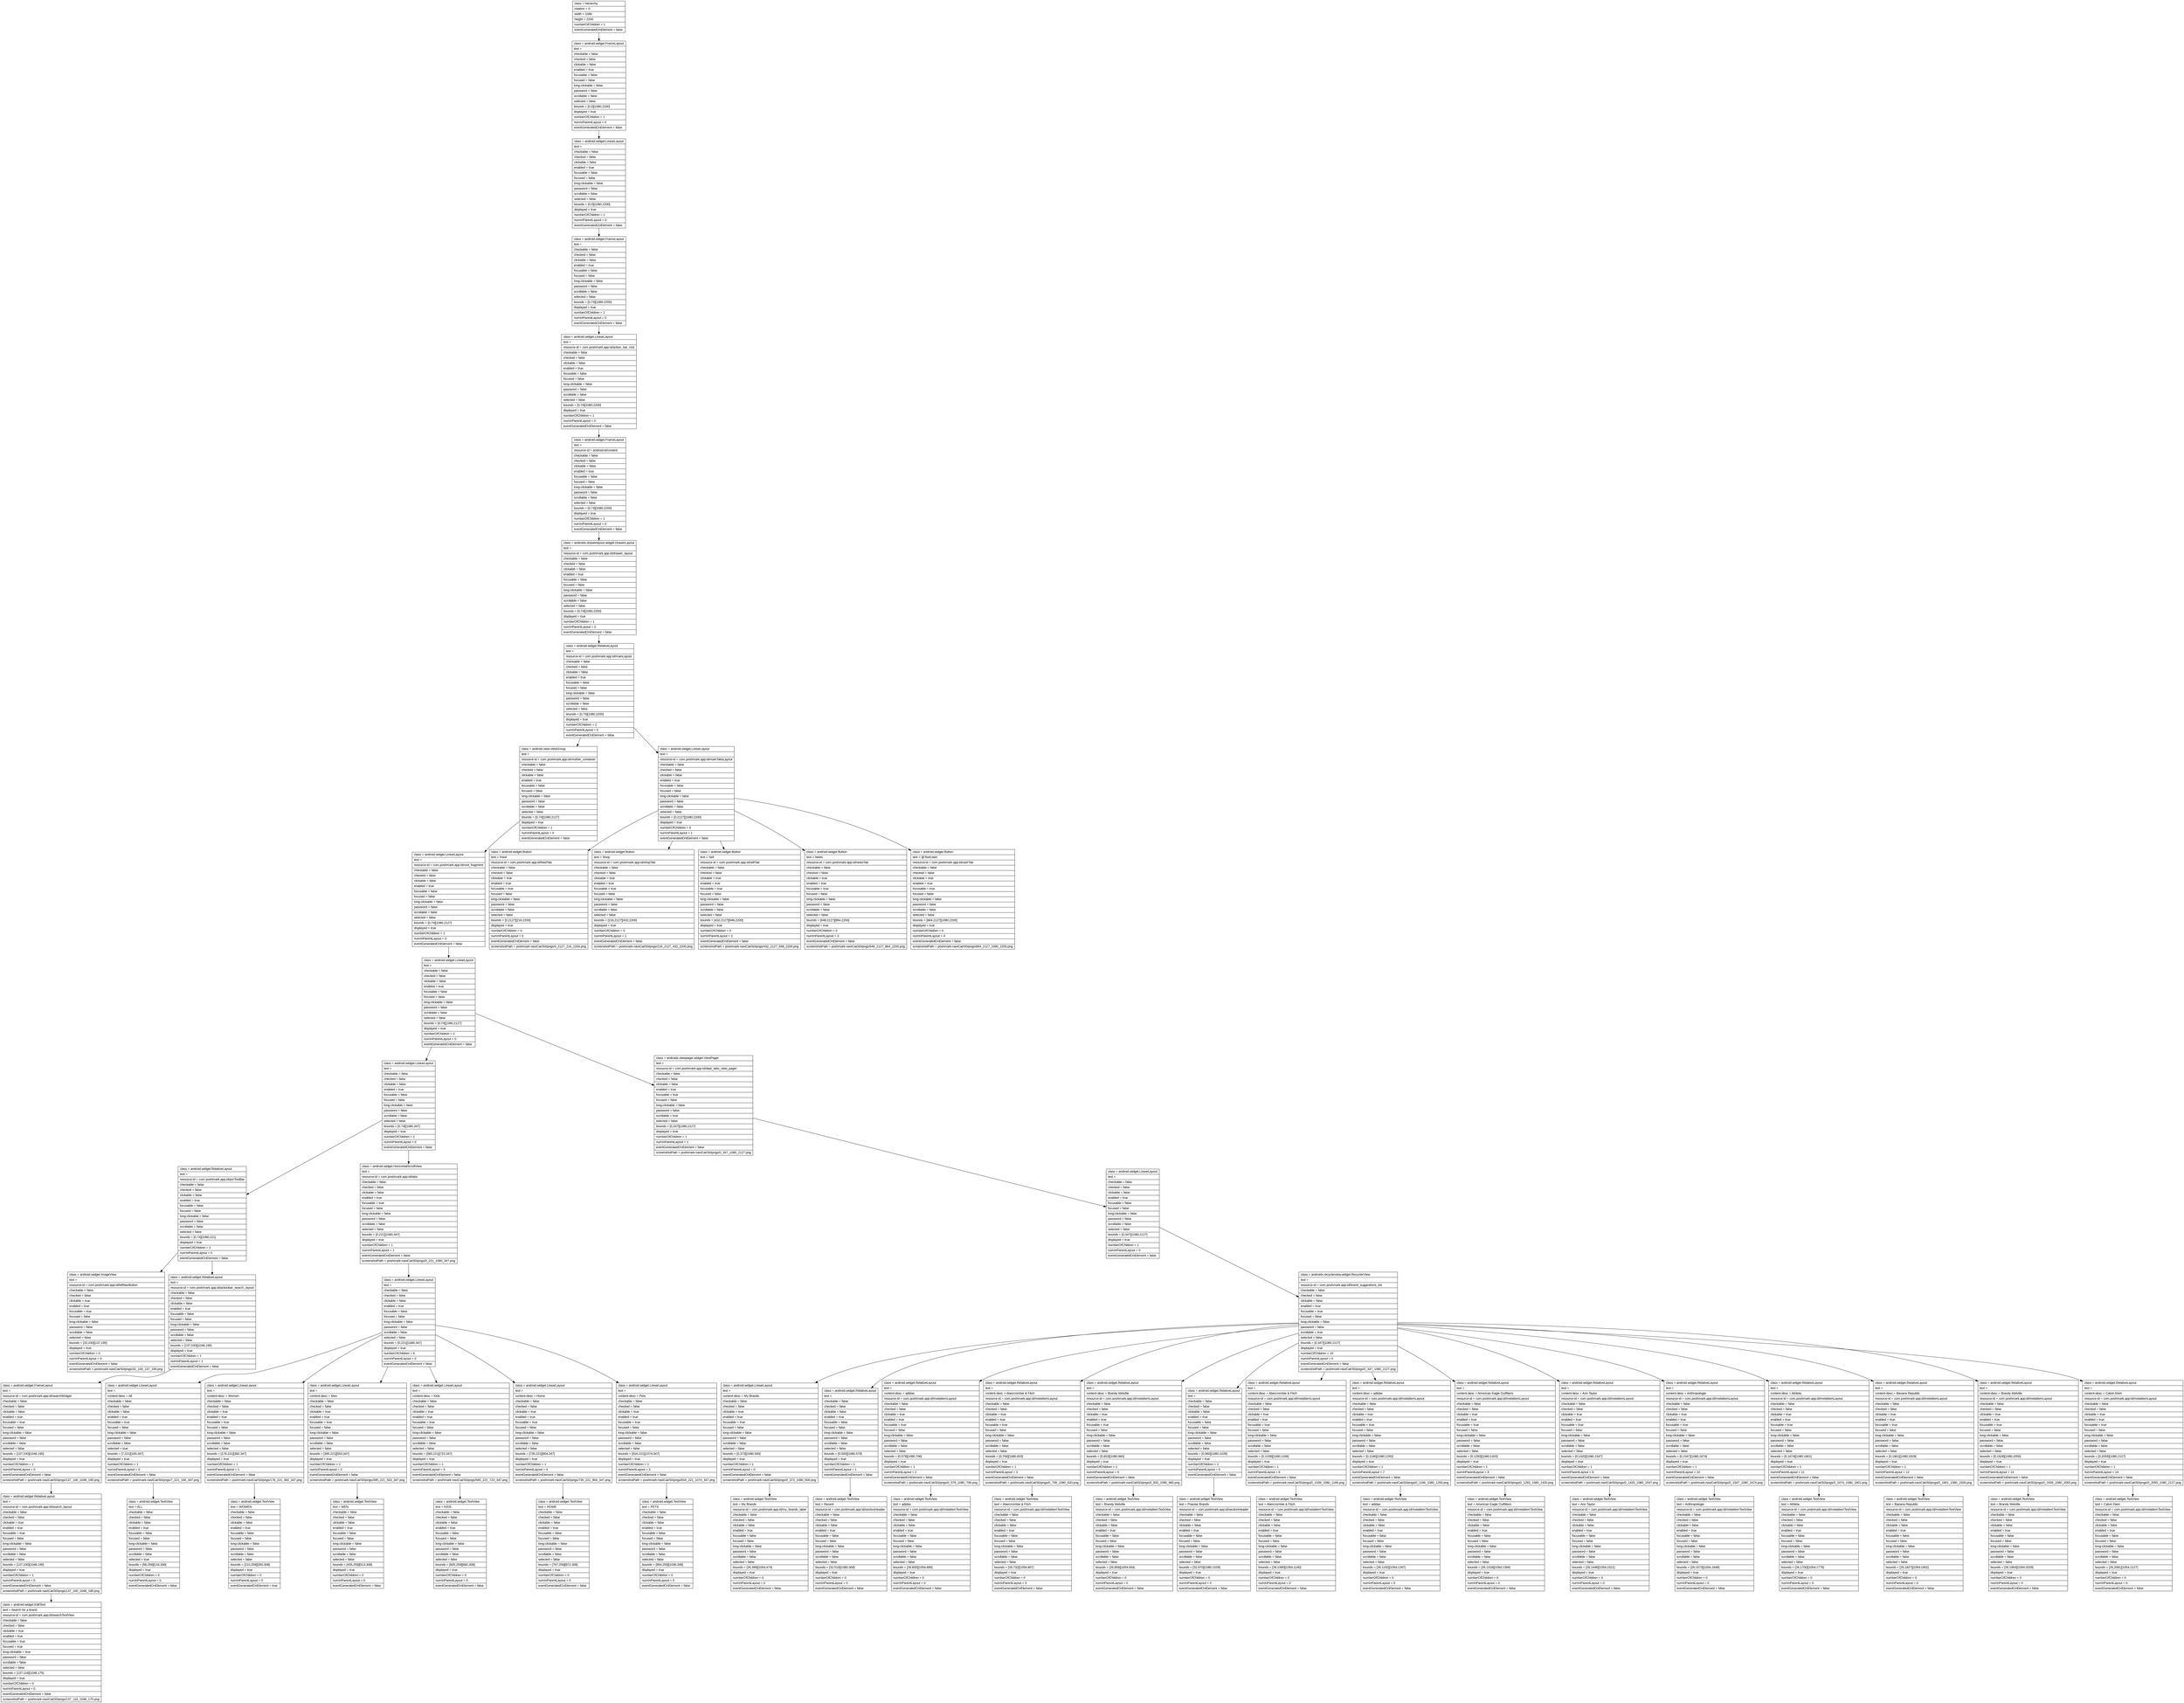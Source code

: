 digraph Layout {

	node [shape=record fontname=Arial];

	0	[label="{class = hierarchy\l|rotation = 0\l|width = 1080\l|height = 2200\l|numberOfChildren = 1\l|eventGeneratedOnElement = false \l}"]
	1	[label="{class = android.widget.FrameLayout\l|text = \l|checkable = false\l|checked = false\l|clickable = false\l|enabled = true\l|focusable = false\l|focused = false\l|long-clickable = false\l|password = false\l|scrollable = false\l|selected = false\l|bounds = [0,0][1080,2200]\l|displayed = true\l|numberOfChildren = 1\l|numInParentLayout = 0\l|eventGeneratedOnElement = false \l}"]
	2	[label="{class = android.widget.LinearLayout\l|text = \l|checkable = false\l|checked = false\l|clickable = false\l|enabled = true\l|focusable = false\l|focused = false\l|long-clickable = false\l|password = false\l|scrollable = false\l|selected = false\l|bounds = [0,0][1080,2200]\l|displayed = true\l|numberOfChildren = 1\l|numInParentLayout = 0\l|eventGeneratedOnElement = false \l}"]
	3	[label="{class = android.widget.FrameLayout\l|text = \l|checkable = false\l|checked = false\l|clickable = false\l|enabled = true\l|focusable = false\l|focused = false\l|long-clickable = false\l|password = false\l|scrollable = false\l|selected = false\l|bounds = [0,74][1080,2200]\l|displayed = true\l|numberOfChildren = 1\l|numInParentLayout = 0\l|eventGeneratedOnElement = false \l}"]
	4	[label="{class = android.widget.LinearLayout\l|text = \l|resource-id = com.poshmark.app:id/action_bar_root\l|checkable = false\l|checked = false\l|clickable = false\l|enabled = true\l|focusable = false\l|focused = false\l|long-clickable = false\l|password = false\l|scrollable = false\l|selected = false\l|bounds = [0,74][1080,2200]\l|displayed = true\l|numberOfChildren = 1\l|numInParentLayout = 0\l|eventGeneratedOnElement = false \l}"]
	5	[label="{class = android.widget.FrameLayout\l|text = \l|resource-id = android:id/content\l|checkable = false\l|checked = false\l|clickable = false\l|enabled = true\l|focusable = false\l|focused = false\l|long-clickable = false\l|password = false\l|scrollable = false\l|selected = false\l|bounds = [0,74][1080,2200]\l|displayed = true\l|numberOfChildren = 1\l|numInParentLayout = 0\l|eventGeneratedOnElement = false \l}"]
	6	[label="{class = androidx.drawerlayout.widget.DrawerLayout\l|text = \l|resource-id = com.poshmark.app:id/drawer_layout\l|checkable = false\l|checked = false\l|clickable = false\l|enabled = true\l|focusable = false\l|focused = false\l|long-clickable = false\l|password = false\l|scrollable = false\l|selected = false\l|bounds = [0,74][1080,2200]\l|displayed = true\l|numberOfChildren = 1\l|numInParentLayout = 0\l|eventGeneratedOnElement = false \l}"]
	7	[label="{class = android.widget.RelativeLayout\l|text = \l|resource-id = com.poshmark.app:id/mainLayout\l|checkable = false\l|checked = false\l|clickable = false\l|enabled = true\l|focusable = false\l|focused = false\l|long-clickable = false\l|password = false\l|scrollable = false\l|selected = false\l|bounds = [0,74][1080,2200]\l|displayed = true\l|numberOfChildren = 2\l|numInParentLayout = 0\l|eventGeneratedOnElement = false \l}"]
	8	[label="{class = android.view.ViewGroup\l|text = \l|resource-id = com.poshmark.app:id/mother_container\l|checkable = false\l|checked = false\l|clickable = false\l|enabled = true\l|focusable = false\l|focused = false\l|long-clickable = false\l|password = false\l|scrollable = false\l|selected = false\l|bounds = [0,74][1080,2127]\l|displayed = true\l|numberOfChildren = 1\l|numInParentLayout = 0\l|eventGeneratedOnElement = false \l}"]
	9	[label="{class = android.widget.LinearLayout\l|text = \l|resource-id = com.poshmark.app:id/mainTabsLayout\l|checkable = false\l|checked = false\l|clickable = false\l|enabled = true\l|focusable = false\l|focused = false\l|long-clickable = false\l|password = false\l|scrollable = false\l|selected = false\l|bounds = [0,2127][1080,2200]\l|displayed = true\l|numberOfChildren = 5\l|numInParentLayout = 1\l|eventGeneratedOnElement = false \l}"]
	10	[label="{class = android.widget.LinearLayout\l|text = \l|resource-id = com.poshmark.app:id/root_fragment\l|checkable = false\l|checked = false\l|clickable = false\l|enabled = true\l|focusable = false\l|focused = false\l|long-clickable = false\l|password = false\l|scrollable = false\l|selected = false\l|bounds = [0,74][1080,2127]\l|displayed = true\l|numberOfChildren = 1\l|numInParentLayout = 0\l|eventGeneratedOnElement = false \l}"]
	11	[label="{class = android.widget.Button\l|text = Feed\l|resource-id = com.poshmark.app:id/feedTab\l|checkable = false\l|checked = false\l|clickable = true\l|enabled = true\l|focusable = true\l|focused = false\l|long-clickable = false\l|password = false\l|scrollable = false\l|selected = false\l|bounds = [0,2127][216,2200]\l|displayed = true\l|numberOfChildren = 0\l|numInParentLayout = 0\l|eventGeneratedOnElement = false \l|screenshotPath = poshmark-naviCat/S0/pngs/0_2127_216_2200.png\l}"]
	12	[label="{class = android.widget.Button\l|text = Shop\l|resource-id = com.poshmark.app:id/shopTab\l|checkable = false\l|checked = false\l|clickable = true\l|enabled = true\l|focusable = true\l|focused = false\l|long-clickable = false\l|password = false\l|scrollable = false\l|selected = false\l|bounds = [216,2127][432,2200]\l|displayed = true\l|numberOfChildren = 0\l|numInParentLayout = 1\l|eventGeneratedOnElement = false \l|screenshotPath = poshmark-naviCat/S0/pngs/216_2127_432_2200.png\l}"]
	13	[label="{class = android.widget.Button\l|text = Sell\l|resource-id = com.poshmark.app:id/sellTab\l|checkable = false\l|checked = false\l|clickable = true\l|enabled = true\l|focusable = true\l|focused = false\l|long-clickable = false\l|password = false\l|scrollable = false\l|selected = false\l|bounds = [432,2127][648,2200]\l|displayed = true\l|numberOfChildren = 0\l|numInParentLayout = 2\l|eventGeneratedOnElement = false \l|screenshotPath = poshmark-naviCat/S0/pngs/432_2127_648_2200.png\l}"]
	14	[label="{class = android.widget.Button\l|text = News\l|resource-id = com.poshmark.app:id/newsTab\l|checkable = false\l|checked = false\l|clickable = true\l|enabled = true\l|focusable = true\l|focused = false\l|long-clickable = false\l|password = false\l|scrollable = false\l|selected = false\l|bounds = [648,2127][864,2200]\l|displayed = true\l|numberOfChildren = 0\l|numInParentLayout = 3\l|eventGeneratedOnElement = false \l|screenshotPath = poshmark-naviCat/S0/pngs/648_2127_864_2200.png\l}"]
	15	[label="{class = android.widget.Button\l|text = @TestUseri\l|resource-id = com.poshmark.app:id/userTab\l|checkable = false\l|checked = false\l|clickable = true\l|enabled = true\l|focusable = true\l|focused = false\l|long-clickable = false\l|password = false\l|scrollable = false\l|selected = false\l|bounds = [864,2127][1080,2200]\l|displayed = true\l|numberOfChildren = 0\l|numInParentLayout = 4\l|eventGeneratedOnElement = false \l|screenshotPath = poshmark-naviCat/S0/pngs/864_2127_1080_2200.png\l}"]
	16	[label="{class = android.widget.LinearLayout\l|text = \l|checkable = false\l|checked = false\l|clickable = false\l|enabled = true\l|focusable = false\l|focused = false\l|long-clickable = false\l|password = false\l|scrollable = false\l|selected = false\l|bounds = [0,74][1080,2127]\l|displayed = true\l|numberOfChildren = 2\l|numInParentLayout = 0\l|eventGeneratedOnElement = false \l}"]
	17	[label="{class = android.widget.LinearLayout\l|text = \l|checkable = false\l|checked = false\l|clickable = false\l|enabled = true\l|focusable = false\l|focused = false\l|long-clickable = false\l|password = false\l|scrollable = false\l|selected = false\l|bounds = [0,74][1080,347]\l|displayed = true\l|numberOfChildren = 2\l|numInParentLayout = 0\l|eventGeneratedOnElement = false \l}"]
	18	[label="{class = androidx.viewpager.widget.ViewPager\l|text = \l|resource-id = com.poshmark.app:id/dept_tabs_view_pager\l|checkable = false\l|checked = false\l|clickable = false\l|enabled = true\l|focusable = true\l|focused = false\l|long-clickable = false\l|password = false\l|scrollable = true\l|selected = false\l|bounds = [0,347][1080,2127]\l|displayed = true\l|numberOfChildren = 1\l|numInParentLayout = 1\l|eventGeneratedOnElement = false \l|screenshotPath = poshmark-naviCat/S0/pngs/0_347_1080_2127.png\l}"]
	19	[label="{class = android.widget.RelativeLayout\l|text = \l|resource-id = com.poshmark.app:id/pmToolBar\l|checkable = false\l|checked = false\l|clickable = false\l|enabled = true\l|focusable = false\l|focused = false\l|long-clickable = false\l|password = false\l|scrollable = false\l|selected = false\l|bounds = [0,74][1080,221]\l|displayed = true\l|numberOfChildren = 2\l|numInParentLayout = 0\l|eventGeneratedOnElement = false \l}"]
	20	[label="{class = android.widget.HorizontalScrollView\l|text = \l|resource-id = com.poshmark.app:id/tabs\l|checkable = false\l|checked = false\l|clickable = false\l|enabled = true\l|focusable = true\l|focused = false\l|long-clickable = false\l|password = false\l|scrollable = false\l|selected = false\l|bounds = [0,221][1080,347]\l|displayed = true\l|numberOfChildren = 1\l|numInParentLayout = 1\l|eventGeneratedOnElement = false \l|screenshotPath = poshmark-naviCat/S0/pngs/0_221_1080_347.png\l}"]
	21	[label="{class = android.widget.LinearLayout\l|text = \l|checkable = false\l|checked = false\l|clickable = false\l|enabled = true\l|focusable = false\l|focused = false\l|long-clickable = false\l|password = false\l|scrollable = false\l|selected = false\l|bounds = [0,347][1080,2127]\l|displayed = true\l|numberOfChildren = 1\l|numInParentLayout = 0\l|eventGeneratedOnElement = false \l}"]
	22	[label="{class = android.widget.ImageView\l|text = \l|resource-id = com.poshmark.app:id/leftNavButton\l|checkable = false\l|checked = false\l|clickable = true\l|enabled = true\l|focusable = true\l|focused = false\l|long-clickable = false\l|password = false\l|scrollable = false\l|selected = false\l|bounds = [32,100][137,195]\l|displayed = true\l|numberOfChildren = 0\l|numInParentLayout = 0\l|eventGeneratedOnElement = false \l|screenshotPath = poshmark-naviCat/S0/pngs/32_100_137_195.png\l}"]
	23	[label="{class = android.widget.RelativeLayout\l|text = \l|resource-id = com.poshmark.app:id/actionbar_search_layout\l|checkable = false\l|checked = false\l|clickable = false\l|enabled = true\l|focusable = false\l|focused = false\l|long-clickable = false\l|password = false\l|scrollable = false\l|selected = false\l|bounds = [137,100][1048,195]\l|displayed = true\l|numberOfChildren = 1\l|numInParentLayout = 1\l|eventGeneratedOnElement = false \l}"]
	24	[label="{class = android.widget.LinearLayout\l|text = \l|checkable = false\l|checked = false\l|clickable = false\l|enabled = true\l|focusable = false\l|focused = false\l|long-clickable = false\l|password = false\l|scrollable = false\l|selected = false\l|bounds = [0,221][1080,347]\l|displayed = true\l|numberOfChildren = 6\l|numInParentLayout = 0\l|eventGeneratedOnElement = false \l}"]
	25	[label="{class = androidx.recyclerview.widget.RecyclerView\l|text = \l|resource-id = com.poshmark.app:id/brand_suggestions_list\l|checkable = false\l|checked = false\l|clickable = false\l|enabled = true\l|focusable = true\l|focused = false\l|long-clickable = false\l|password = false\l|scrollable = true\l|selected = false\l|bounds = [0,347][1080,2127]\l|displayed = true\l|numberOfChildren = 15\l|numInParentLayout = 0\l|eventGeneratedOnElement = false \l|screenshotPath = poshmark-naviCat/S0/pngs/0_347_1080_2127.png\l}"]
	26	[label="{class = android.widget.FrameLayout\l|text = \l|resource-id = com.poshmark.app:id/searchWidget\l|checkable = false\l|checked = false\l|clickable = false\l|enabled = true\l|focusable = true\l|focused = false\l|long-clickable = false\l|password = false\l|scrollable = false\l|selected = false\l|bounds = [137,100][1048,195]\l|displayed = true\l|numberOfChildren = 1\l|numInParentLayout = 0\l|eventGeneratedOnElement = false \l|screenshotPath = poshmark-naviCat/S0/pngs/137_100_1048_195.png\l}"]
	27	[label="{class = android.widget.LinearLayout\l|text = \l|content-desc = All\l|checkable = false\l|checked = false\l|clickable = false\l|enabled = true\l|focusable = true\l|focused = false\l|long-clickable = false\l|password = false\l|scrollable = false\l|selected = true\l|bounds = [7,221][165,347]\l|displayed = true\l|numberOfChildren = 1\l|numInParentLayout = 0\l|eventGeneratedOnElement = false \l|screenshotPath = poshmark-naviCat/S0/pngs/7_221_165_347.png\l}"]
	28	[label="{class = android.widget.LinearLayout\l|text = \l|content-desc = Women\l|checkable = false\l|checked = false\l|clickable = true\l|enabled = true\l|focusable = true\l|focused = false\l|long-clickable = false\l|password = false\l|scrollable = false\l|selected = false\l|bounds = [178,221][382,347]\l|displayed = true\l|numberOfChildren = 1\l|numInParentLayout = 1\l|eventGeneratedOnElement = false \l|screenshotPath = poshmark-naviCat/S0/pngs/178_221_382_347.png\l}"]
	29	[label="{class = android.widget.LinearLayout\l|text = \l|content-desc = Men\l|checkable = false\l|checked = false\l|clickable = true\l|enabled = true\l|focusable = true\l|focused = false\l|long-clickable = false\l|password = false\l|scrollable = false\l|selected = false\l|bounds = [395,221][553,347]\l|displayed = true\l|numberOfChildren = 1\l|numInParentLayout = 2\l|eventGeneratedOnElement = false \l|screenshotPath = poshmark-naviCat/S0/pngs/395_221_553_347.png\l}"]
	30	[label="{class = android.widget.LinearLayout\l|text = \l|content-desc = Kids\l|checkable = false\l|checked = false\l|clickable = true\l|enabled = true\l|focusable = true\l|focused = false\l|long-clickable = false\l|password = false\l|scrollable = false\l|selected = false\l|bounds = [565,221][723,347]\l|displayed = true\l|numberOfChildren = 1\l|numInParentLayout = 3\l|eventGeneratedOnElement = false \l|screenshotPath = poshmark-naviCat/S0/pngs/565_221_723_347.png\l}"]
	31	[label="{class = android.widget.LinearLayout\l|text = \l|content-desc = Home\l|checkable = false\l|checked = false\l|clickable = true\l|enabled = true\l|focusable = true\l|focused = false\l|long-clickable = false\l|password = false\l|scrollable = false\l|selected = false\l|bounds = [735,221][904,347]\l|displayed = true\l|numberOfChildren = 1\l|numInParentLayout = 4\l|eventGeneratedOnElement = false \l|screenshotPath = poshmark-naviCat/S0/pngs/735_221_904_347.png\l}"]
	32	[label="{class = android.widget.LinearLayout\l|text = \l|content-desc = Pets\l|checkable = false\l|checked = false\l|clickable = true\l|enabled = true\l|focusable = true\l|focused = false\l|long-clickable = false\l|password = false\l|scrollable = false\l|selected = false\l|bounds = [916,221][1074,347]\l|displayed = true\l|numberOfChildren = 1\l|numInParentLayout = 5\l|eventGeneratedOnElement = false \l|screenshotPath = poshmark-naviCat/S0/pngs/916_221_1074_347.png\l}"]
	33	[label="{class = android.widget.LinearLayout\l|text = \l|content-desc = My Brands\l|checkable = false\l|checked = false\l|clickable = true\l|enabled = true\l|focusable = true\l|focused = false\l|long-clickable = false\l|password = false\l|scrollable = false\l|selected = false\l|bounds = [0,373][1080,500]\l|displayed = true\l|numberOfChildren = 1\l|numInParentLayout = 0\l|eventGeneratedOnElement = false \l|screenshotPath = poshmark-naviCat/S0/pngs/0_373_1080_500.png\l}"]
	34	[label="{class = android.widget.RelativeLayout\l|text = \l|checkable = false\l|checked = false\l|clickable = false\l|enabled = true\l|focusable = false\l|focused = false\l|long-clickable = false\l|password = false\l|scrollable = false\l|selected = false\l|bounds = [0,500][1080,579]\l|displayed = true\l|numberOfChildren = 1\l|numInParentLayout = 1\l|eventGeneratedOnElement = false \l}"]
	35	[label="{class = android.widget.RelativeLayout\l|text = \l|content-desc = adidas\l|resource-id = com.poshmark.app:id/metaItemLayout\l|checkable = false\l|checked = false\l|clickable = true\l|enabled = true\l|focusable = true\l|focused = false\l|long-clickable = false\l|password = false\l|scrollable = false\l|selected = false\l|bounds = [0,579][1080,706]\l|displayed = true\l|numberOfChildren = 1\l|numInParentLayout = 2\l|eventGeneratedOnElement = false \l|screenshotPath = poshmark-naviCat/S0/pngs/0_579_1080_706.png\l}"]
	36	[label="{class = android.widget.RelativeLayout\l|text = \l|content-desc = Abercrombie & Fitch\l|resource-id = com.poshmark.app:id/metaItemLayout\l|checkable = false\l|checked = false\l|clickable = true\l|enabled = true\l|focusable = true\l|focused = false\l|long-clickable = false\l|password = false\l|scrollable = false\l|selected = false\l|bounds = [0,706][1080,833]\l|displayed = true\l|numberOfChildren = 1\l|numInParentLayout = 3\l|eventGeneratedOnElement = false \l|screenshotPath = poshmark-naviCat/S0/pngs/0_706_1080_833.png\l}"]
	37	[label="{class = android.widget.RelativeLayout\l|text = \l|content-desc = Brandy Melville\l|resource-id = com.poshmark.app:id/metaItemLayout\l|checkable = false\l|checked = false\l|clickable = true\l|enabled = true\l|focusable = true\l|focused = false\l|long-clickable = false\l|password = false\l|scrollable = false\l|selected = false\l|bounds = [0,833][1080,960]\l|displayed = true\l|numberOfChildren = 1\l|numInParentLayout = 4\l|eventGeneratedOnElement = false \l|screenshotPath = poshmark-naviCat/S0/pngs/0_833_1080_960.png\l}"]
	38	[label="{class = android.widget.RelativeLayout\l|text = \l|checkable = false\l|checked = false\l|clickable = false\l|enabled = true\l|focusable = false\l|focused = false\l|long-clickable = false\l|password = false\l|scrollable = false\l|selected = false\l|bounds = [0,960][1080,1039]\l|displayed = true\l|numberOfChildren = 1\l|numInParentLayout = 5\l|eventGeneratedOnElement = false \l}"]
	39	[label="{class = android.widget.RelativeLayout\l|text = \l|content-desc = Abercrombie & Fitch\l|resource-id = com.poshmark.app:id/metaItemLayout\l|checkable = false\l|checked = false\l|clickable = true\l|enabled = true\l|focusable = true\l|focused = false\l|long-clickable = false\l|password = false\l|scrollable = false\l|selected = false\l|bounds = [0,1039][1080,1166]\l|displayed = true\l|numberOfChildren = 1\l|numInParentLayout = 6\l|eventGeneratedOnElement = false \l|screenshotPath = poshmark-naviCat/S0/pngs/0_1039_1080_1166.png\l}"]
	40	[label="{class = android.widget.RelativeLayout\l|text = \l|content-desc = adidas\l|resource-id = com.poshmark.app:id/metaItemLayout\l|checkable = false\l|checked = false\l|clickable = true\l|enabled = true\l|focusable = true\l|focused = false\l|long-clickable = false\l|password = false\l|scrollable = false\l|selected = false\l|bounds = [0,1166][1080,1293]\l|displayed = true\l|numberOfChildren = 1\l|numInParentLayout = 7\l|eventGeneratedOnElement = false \l|screenshotPath = poshmark-naviCat/S0/pngs/0_1166_1080_1293.png\l}"]
	41	[label="{class = android.widget.RelativeLayout\l|text = \l|content-desc = American Eagle Outfitters\l|resource-id = com.poshmark.app:id/metaItemLayout\l|checkable = false\l|checked = false\l|clickable = true\l|enabled = true\l|focusable = true\l|focused = false\l|long-clickable = false\l|password = false\l|scrollable = false\l|selected = false\l|bounds = [0,1293][1080,1420]\l|displayed = true\l|numberOfChildren = 1\l|numInParentLayout = 8\l|eventGeneratedOnElement = false \l|screenshotPath = poshmark-naviCat/S0/pngs/0_1293_1080_1420.png\l}"]
	42	[label="{class = android.widget.RelativeLayout\l|text = \l|content-desc = Ann Taylor\l|resource-id = com.poshmark.app:id/metaItemLayout\l|checkable = false\l|checked = false\l|clickable = true\l|enabled = true\l|focusable = true\l|focused = false\l|long-clickable = false\l|password = false\l|scrollable = false\l|selected = false\l|bounds = [0,1420][1080,1547]\l|displayed = true\l|numberOfChildren = 1\l|numInParentLayout = 9\l|eventGeneratedOnElement = false \l|screenshotPath = poshmark-naviCat/S0/pngs/0_1420_1080_1547.png\l}"]
	43	[label="{class = android.widget.RelativeLayout\l|text = \l|content-desc = Anthropologie\l|resource-id = com.poshmark.app:id/metaItemLayout\l|checkable = false\l|checked = false\l|clickable = true\l|enabled = true\l|focusable = true\l|focused = false\l|long-clickable = false\l|password = false\l|scrollable = false\l|selected = false\l|bounds = [0,1547][1080,1674]\l|displayed = true\l|numberOfChildren = 1\l|numInParentLayout = 10\l|eventGeneratedOnElement = false \l|screenshotPath = poshmark-naviCat/S0/pngs/0_1547_1080_1674.png\l}"]
	44	[label="{class = android.widget.RelativeLayout\l|text = \l|content-desc = Athleta\l|resource-id = com.poshmark.app:id/metaItemLayout\l|checkable = false\l|checked = false\l|clickable = true\l|enabled = true\l|focusable = true\l|focused = false\l|long-clickable = false\l|password = false\l|scrollable = false\l|selected = false\l|bounds = [0,1674][1080,1801]\l|displayed = true\l|numberOfChildren = 1\l|numInParentLayout = 11\l|eventGeneratedOnElement = false \l|screenshotPath = poshmark-naviCat/S0/pngs/0_1674_1080_1801.png\l}"]
	45	[label="{class = android.widget.RelativeLayout\l|text = \l|content-desc = Banana Republic\l|resource-id = com.poshmark.app:id/metaItemLayout\l|checkable = false\l|checked = false\l|clickable = true\l|enabled = true\l|focusable = true\l|focused = false\l|long-clickable = false\l|password = false\l|scrollable = false\l|selected = false\l|bounds = [0,1801][1080,1928]\l|displayed = true\l|numberOfChildren = 1\l|numInParentLayout = 12\l|eventGeneratedOnElement = false \l|screenshotPath = poshmark-naviCat/S0/pngs/0_1801_1080_1928.png\l}"]
	46	[label="{class = android.widget.RelativeLayout\l|text = \l|content-desc = Brandy Melville\l|resource-id = com.poshmark.app:id/metaItemLayout\l|checkable = false\l|checked = false\l|clickable = true\l|enabled = true\l|focusable = true\l|focused = false\l|long-clickable = false\l|password = false\l|scrollable = false\l|selected = false\l|bounds = [0,1928][1080,2055]\l|displayed = true\l|numberOfChildren = 1\l|numInParentLayout = 13\l|eventGeneratedOnElement = false \l|screenshotPath = poshmark-naviCat/S0/pngs/0_1928_1080_2055.png\l}"]
	47	[label="{class = android.widget.RelativeLayout\l|text = \l|content-desc = Calvin Klein\l|resource-id = com.poshmark.app:id/metaItemLayout\l|checkable = false\l|checked = false\l|clickable = true\l|enabled = true\l|focusable = true\l|focused = false\l|long-clickable = false\l|password = false\l|scrollable = false\l|selected = false\l|bounds = [0,2055][1080,2127]\l|displayed = true\l|numberOfChildren = 1\l|numInParentLayout = 14\l|eventGeneratedOnElement = false \l|screenshotPath = poshmark-naviCat/S0/pngs/0_2055_1080_2127.png\l}"]
	48	[label="{class = android.widget.RelativeLayout\l|text = \l|resource-id = com.poshmark.app:id/search_layout\l|checkable = false\l|checked = false\l|clickable = true\l|enabled = true\l|focusable = true\l|focused = false\l|long-clickable = false\l|password = false\l|scrollable = false\l|selected = false\l|bounds = [137,100][1048,195]\l|displayed = true\l|numberOfChildren = 1\l|numInParentLayout = 0\l|eventGeneratedOnElement = false \l|screenshotPath = poshmark-naviCat/S0/pngs/137_100_1048_195.png\l}"]
	49	[label="{class = android.widget.TextView\l|text = ALL\l|checkable = false\l|checked = false\l|clickable = false\l|enabled = true\l|focusable = false\l|focused = false\l|long-clickable = false\l|password = false\l|scrollable = false\l|selected = true\l|bounds = [56,259][116,308]\l|displayed = true\l|numberOfChildren = 0\l|numInParentLayout = 0\l|eventGeneratedOnElement = false \l}"]
	50	[label="{class = android.widget.TextView\l|text = WOMEN\l|checkable = false\l|checked = false\l|clickable = false\l|enabled = true\l|focusable = false\l|focused = false\l|long-clickable = false\l|password = false\l|scrollable = false\l|selected = false\l|bounds = [210,259][350,308]\l|displayed = true\l|numberOfChildren = 0\l|numInParentLayout = 0\l|eventGeneratedOnElement = true \l}"]
	51	[label="{class = android.widget.TextView\l|text = MEN\l|checkable = false\l|checked = false\l|clickable = false\l|enabled = true\l|focusable = false\l|focused = false\l|long-clickable = false\l|password = false\l|scrollable = false\l|selected = false\l|bounds = [435,259][513,308]\l|displayed = true\l|numberOfChildren = 0\l|numInParentLayout = 0\l|eventGeneratedOnElement = false \l}"]
	52	[label="{class = android.widget.TextView\l|text = KIDS\l|checkable = false\l|checked = false\l|clickable = false\l|enabled = true\l|focusable = false\l|focused = false\l|long-clickable = false\l|password = false\l|scrollable = false\l|selected = false\l|bounds = [605,259][682,308]\l|displayed = true\l|numberOfChildren = 0\l|numInParentLayout = 0\l|eventGeneratedOnElement = false \l}"]
	53	[label="{class = android.widget.TextView\l|text = HOME\l|checkable = false\l|checked = false\l|clickable = false\l|enabled = true\l|focusable = false\l|focused = false\l|long-clickable = false\l|password = false\l|scrollable = false\l|selected = false\l|bounds = [767,259][872,308]\l|displayed = true\l|numberOfChildren = 0\l|numInParentLayout = 0\l|eventGeneratedOnElement = false \l}"]
	54	[label="{class = android.widget.TextView\l|text = PETS\l|checkable = false\l|checked = false\l|clickable = false\l|enabled = true\l|focusable = false\l|focused = false\l|long-clickable = false\l|password = false\l|scrollable = false\l|selected = false\l|bounds = [954,259][1036,308]\l|displayed = true\l|numberOfChildren = 0\l|numInParentLayout = 0\l|eventGeneratedOnElement = false \l}"]
	55	[label="{class = android.widget.TextView\l|text = My Brands\l|resource-id = com.poshmark.app:id/my_brands_label\l|checkable = false\l|checked = false\l|clickable = false\l|enabled = true\l|focusable = false\l|focused = false\l|long-clickable = false\l|password = false\l|scrollable = false\l|selected = false\l|bounds = [26,399][1054,474]\l|displayed = true\l|numberOfChildren = 0\l|numInParentLayout = 0\l|eventGeneratedOnElement = false \l}"]
	56	[label="{class = android.widget.TextView\l|text = Recent\l|resource-id = com.poshmark.app:id/sectionHeader\l|checkable = false\l|checked = false\l|clickable = false\l|enabled = true\l|focusable = false\l|focused = false\l|long-clickable = false\l|password = false\l|scrollable = false\l|selected = false\l|bounds = [32,510][1080,569]\l|displayed = true\l|numberOfChildren = 0\l|numInParentLayout = 0\l|eventGeneratedOnElement = false \l}"]
	57	[label="{class = android.widget.TextView\l|text = adidas\l|resource-id = com.poshmark.app:id/metaItemTextView\l|checkable = false\l|checked = false\l|clickable = false\l|enabled = true\l|focusable = false\l|focused = false\l|long-clickable = false\l|password = false\l|scrollable = false\l|selected = false\l|bounds = [26,605][1054,680]\l|displayed = true\l|numberOfChildren = 0\l|numInParentLayout = 0\l|eventGeneratedOnElement = false \l}"]
	58	[label="{class = android.widget.TextView\l|text = Abercrombie & Fitch\l|resource-id = com.poshmark.app:id/metaItemTextView\l|checkable = false\l|checked = false\l|clickable = false\l|enabled = true\l|focusable = false\l|focused = false\l|long-clickable = false\l|password = false\l|scrollable = false\l|selected = false\l|bounds = [26,732][1054,807]\l|displayed = true\l|numberOfChildren = 0\l|numInParentLayout = 0\l|eventGeneratedOnElement = false \l}"]
	59	[label="{class = android.widget.TextView\l|text = Brandy Melville\l|resource-id = com.poshmark.app:id/metaItemTextView\l|checkable = false\l|checked = false\l|clickable = false\l|enabled = true\l|focusable = false\l|focused = false\l|long-clickable = false\l|password = false\l|scrollable = false\l|selected = false\l|bounds = [26,859][1054,934]\l|displayed = true\l|numberOfChildren = 0\l|numInParentLayout = 0\l|eventGeneratedOnElement = false \l}"]
	60	[label="{class = android.widget.TextView\l|text = Popular Brands\l|resource-id = com.poshmark.app:id/sectionHeader\l|checkable = false\l|checked = false\l|clickable = false\l|enabled = true\l|focusable = false\l|focused = false\l|long-clickable = false\l|password = false\l|scrollable = false\l|selected = false\l|bounds = [32,970][1080,1029]\l|displayed = true\l|numberOfChildren = 0\l|numInParentLayout = 0\l|eventGeneratedOnElement = false \l}"]
	61	[label="{class = android.widget.TextView\l|text = Abercrombie & Fitch\l|resource-id = com.poshmark.app:id/metaItemTextView\l|checkable = false\l|checked = false\l|clickable = false\l|enabled = true\l|focusable = false\l|focused = false\l|long-clickable = false\l|password = false\l|scrollable = false\l|selected = false\l|bounds = [26,1065][1054,1140]\l|displayed = true\l|numberOfChildren = 0\l|numInParentLayout = 0\l|eventGeneratedOnElement = false \l}"]
	62	[label="{class = android.widget.TextView\l|text = adidas\l|resource-id = com.poshmark.app:id/metaItemTextView\l|checkable = false\l|checked = false\l|clickable = false\l|enabled = true\l|focusable = false\l|focused = false\l|long-clickable = false\l|password = false\l|scrollable = false\l|selected = false\l|bounds = [26,1192][1054,1267]\l|displayed = true\l|numberOfChildren = 0\l|numInParentLayout = 0\l|eventGeneratedOnElement = false \l}"]
	63	[label="{class = android.widget.TextView\l|text = American Eagle Outfitters\l|resource-id = com.poshmark.app:id/metaItemTextView\l|checkable = false\l|checked = false\l|clickable = false\l|enabled = true\l|focusable = false\l|focused = false\l|long-clickable = false\l|password = false\l|scrollable = false\l|selected = false\l|bounds = [26,1319][1054,1394]\l|displayed = true\l|numberOfChildren = 0\l|numInParentLayout = 0\l|eventGeneratedOnElement = false \l}"]
	64	[label="{class = android.widget.TextView\l|text = Ann Taylor\l|resource-id = com.poshmark.app:id/metaItemTextView\l|checkable = false\l|checked = false\l|clickable = false\l|enabled = true\l|focusable = false\l|focused = false\l|long-clickable = false\l|password = false\l|scrollable = false\l|selected = false\l|bounds = [26,1446][1054,1521]\l|displayed = true\l|numberOfChildren = 0\l|numInParentLayout = 0\l|eventGeneratedOnElement = false \l}"]
	65	[label="{class = android.widget.TextView\l|text = Anthropologie\l|resource-id = com.poshmark.app:id/metaItemTextView\l|checkable = false\l|checked = false\l|clickable = false\l|enabled = true\l|focusable = false\l|focused = false\l|long-clickable = false\l|password = false\l|scrollable = false\l|selected = false\l|bounds = [26,1573][1054,1648]\l|displayed = true\l|numberOfChildren = 0\l|numInParentLayout = 0\l|eventGeneratedOnElement = false \l}"]
	66	[label="{class = android.widget.TextView\l|text = Athleta\l|resource-id = com.poshmark.app:id/metaItemTextView\l|checkable = false\l|checked = false\l|clickable = false\l|enabled = true\l|focusable = false\l|focused = false\l|long-clickable = false\l|password = false\l|scrollable = false\l|selected = false\l|bounds = [26,1700][1054,1775]\l|displayed = true\l|numberOfChildren = 0\l|numInParentLayout = 0\l|eventGeneratedOnElement = false \l}"]
	67	[label="{class = android.widget.TextView\l|text = Banana Republic\l|resource-id = com.poshmark.app:id/metaItemTextView\l|checkable = false\l|checked = false\l|clickable = false\l|enabled = true\l|focusable = false\l|focused = false\l|long-clickable = false\l|password = false\l|scrollable = false\l|selected = false\l|bounds = [26,1827][1054,1902]\l|displayed = true\l|numberOfChildren = 0\l|numInParentLayout = 0\l|eventGeneratedOnElement = false \l}"]
	68	[label="{class = android.widget.TextView\l|text = Brandy Melville\l|resource-id = com.poshmark.app:id/metaItemTextView\l|checkable = false\l|checked = false\l|clickable = false\l|enabled = true\l|focusable = false\l|focused = false\l|long-clickable = false\l|password = false\l|scrollable = false\l|selected = false\l|bounds = [26,1954][1054,2029]\l|displayed = true\l|numberOfChildren = 0\l|numInParentLayout = 0\l|eventGeneratedOnElement = false \l}"]
	69	[label="{class = android.widget.TextView\l|text = Calvin Klein\l|resource-id = com.poshmark.app:id/metaItemTextView\l|checkable = false\l|checked = false\l|clickable = false\l|enabled = true\l|focusable = false\l|focused = false\l|long-clickable = false\l|password = false\l|scrollable = false\l|selected = false\l|bounds = [26,2081][1054,2127]\l|displayed = true\l|numberOfChildren = 0\l|numInParentLayout = 0\l|eventGeneratedOnElement = false \l}"]
	70	[label="{class = android.widget.EditText\l|text = Search for a brand\l|resource-id = com.poshmark.app:id/searchTextView\l|checkable = false\l|checked = false\l|clickable = true\l|enabled = true\l|focusable = true\l|focused = true\l|long-clickable = true\l|password = false\l|scrollable = false\l|selected = false\l|bounds = [137,116][1048,175]\l|displayed = true\l|numberOfChildren = 0\l|numInParentLayout = 0\l|eventGeneratedOnElement = false \l|screenshotPath = poshmark-naviCat/S0/pngs/137_116_1048_175.png\l}"]


	0 -> 1
	1 -> 2
	2 -> 3
	3 -> 4
	4 -> 5
	5 -> 6
	6 -> 7
	7 -> 8
	7 -> 9
	8 -> 10
	9 -> 11
	9 -> 12
	9 -> 13
	9 -> 14
	9 -> 15
	10 -> 16
	16 -> 17
	16 -> 18
	17 -> 19
	17 -> 20
	18 -> 21
	19 -> 22
	19 -> 23
	20 -> 24
	21 -> 25
	23 -> 26
	24 -> 27
	24 -> 28
	24 -> 29
	24 -> 30
	24 -> 31
	24 -> 32
	25 -> 33
	25 -> 34
	25 -> 35
	25 -> 36
	25 -> 37
	25 -> 38
	25 -> 39
	25 -> 40
	25 -> 41
	25 -> 42
	25 -> 43
	25 -> 44
	25 -> 45
	25 -> 46
	25 -> 47
	26 -> 48
	27 -> 49
	28 -> 50
	29 -> 51
	30 -> 52
	31 -> 53
	32 -> 54
	33 -> 55
	34 -> 56
	35 -> 57
	36 -> 58
	37 -> 59
	38 -> 60
	39 -> 61
	40 -> 62
	41 -> 63
	42 -> 64
	43 -> 65
	44 -> 66
	45 -> 67
	46 -> 68
	47 -> 69
	48 -> 70


}